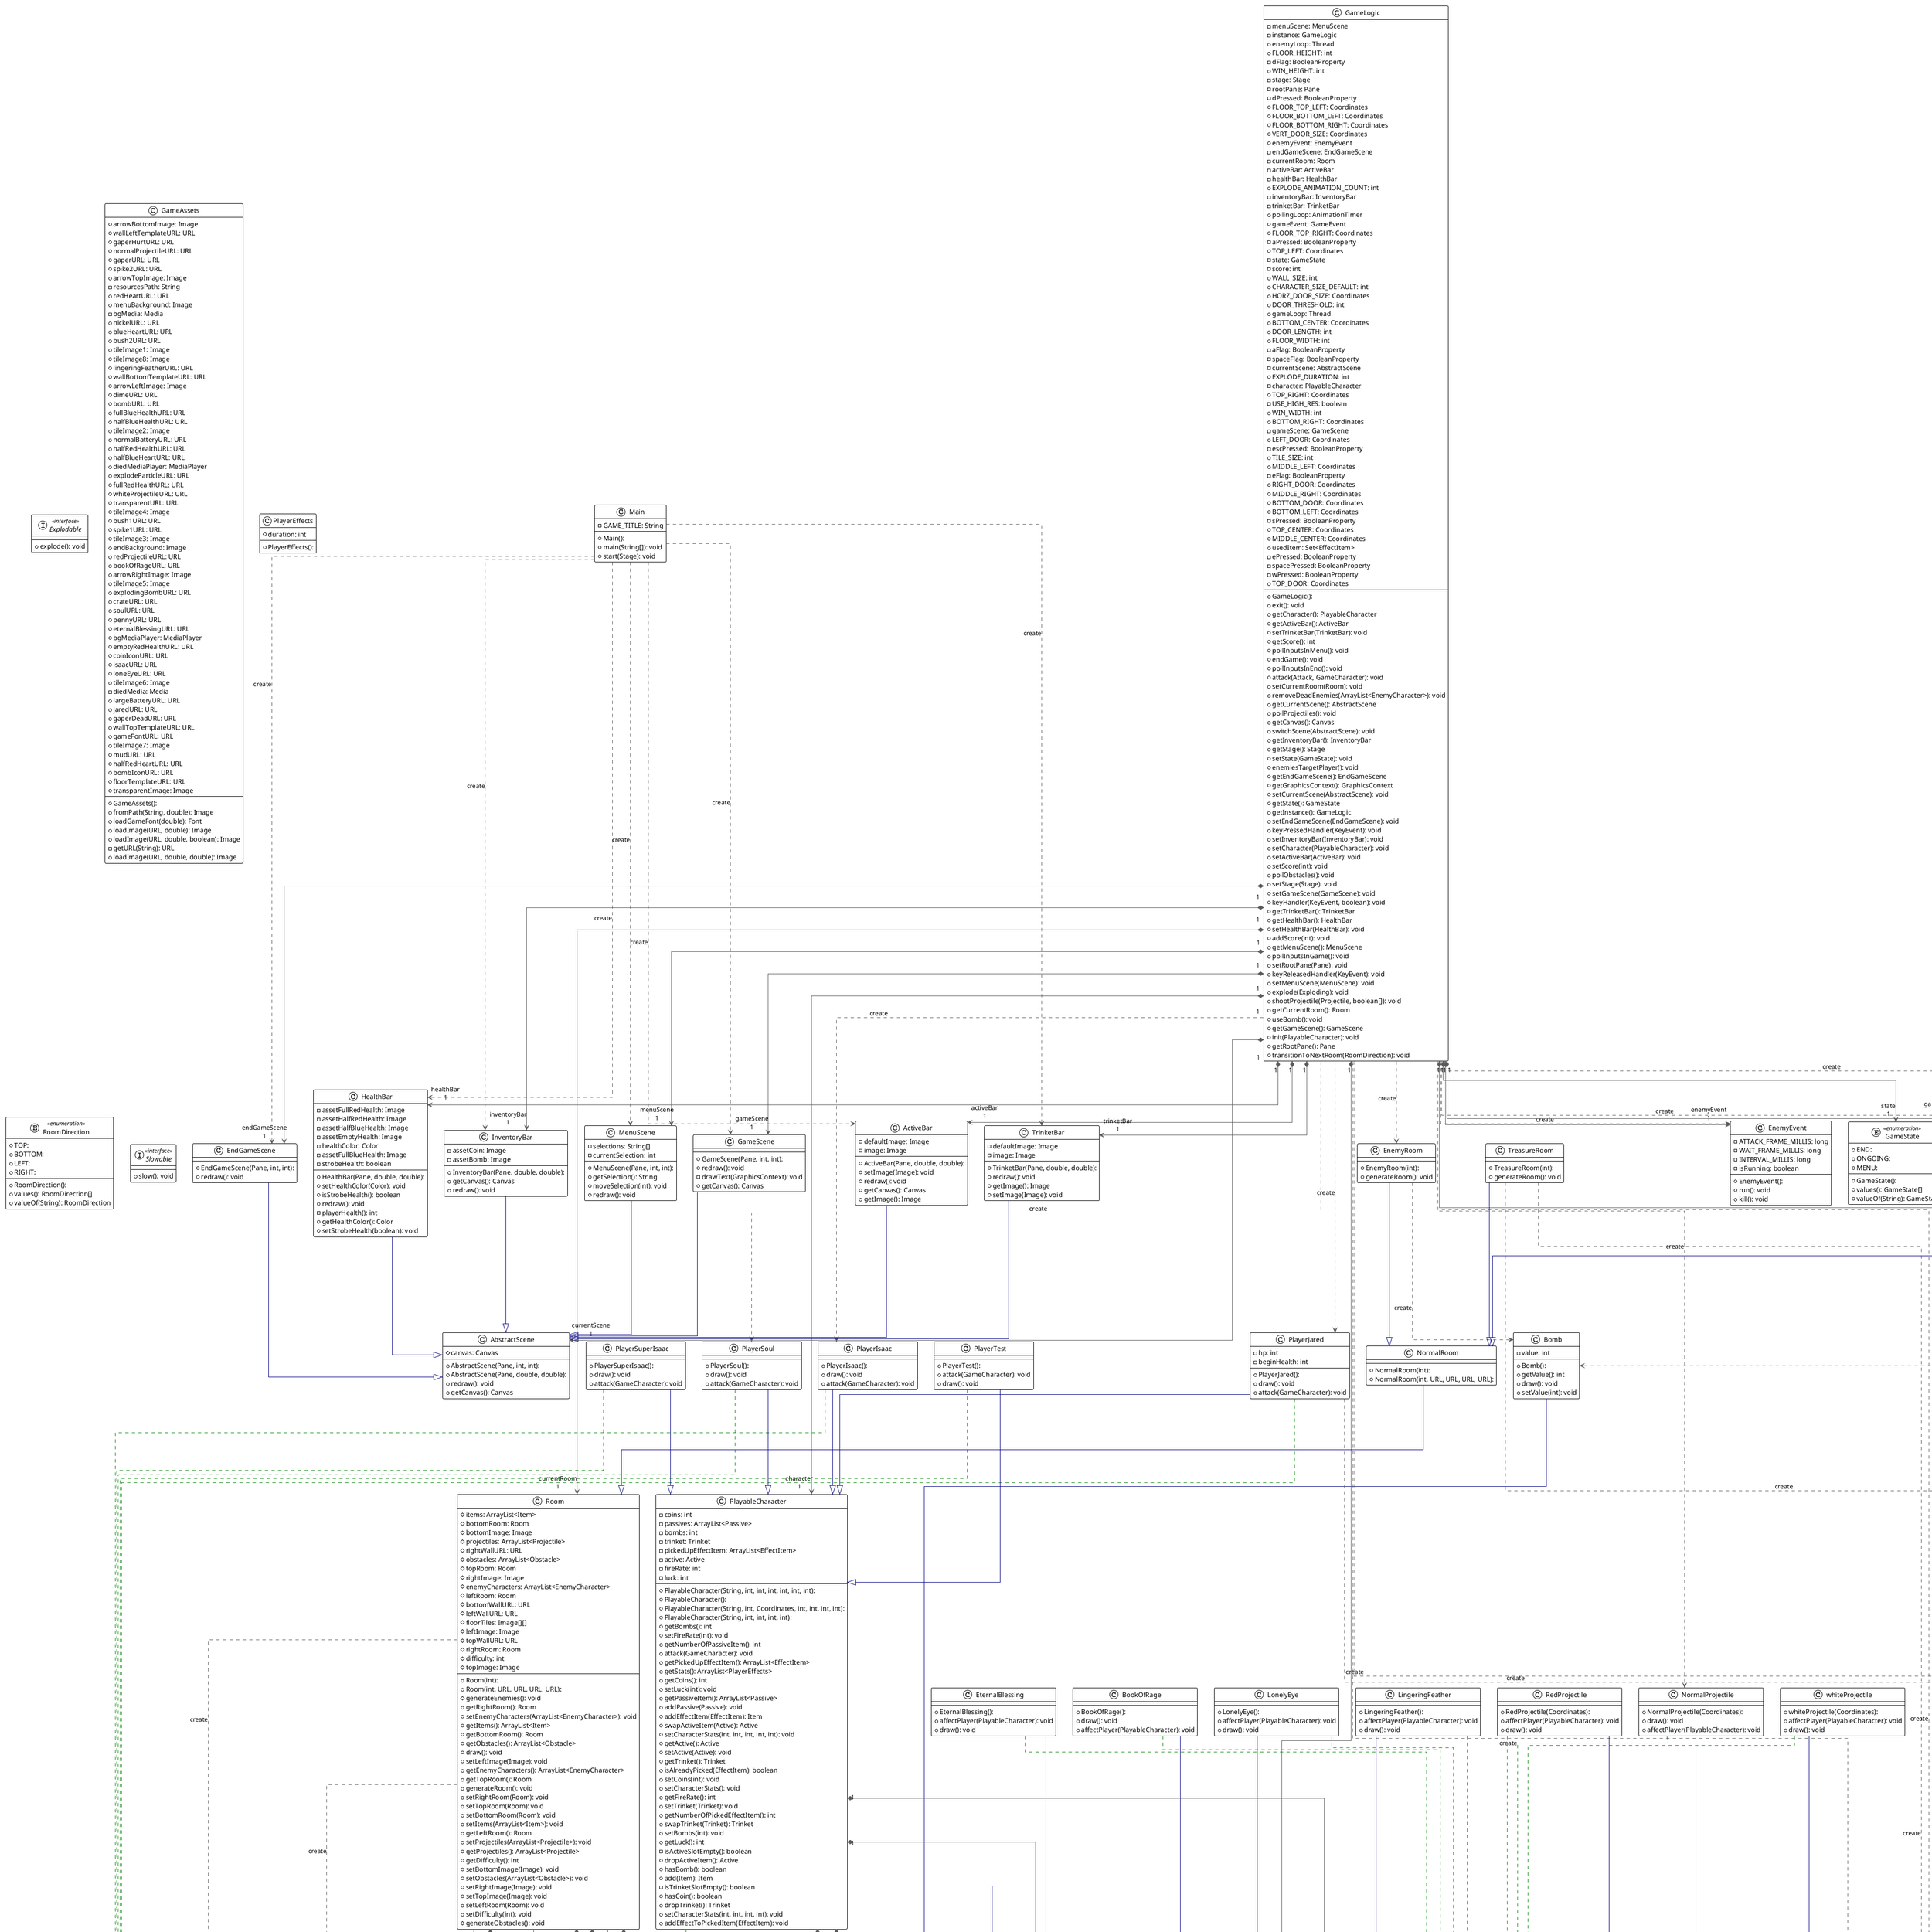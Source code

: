 @startuml

!theme plain
top to bottom direction
skinparam linetype ortho

class AbstractScene {
  + AbstractScene(Pane, int, int): 
  + AbstractScene(Pane, double, double): 
  # canvas: Canvas
  + redraw(): void
  + getCanvas(): Canvas
}
class Active {
  + Active(String, String, int): 
  + Active(String, int): 
  # charge: int
  # maxCharge: int
  + getMaxCharge(): int
  + use(): void
  + isAvailable(): boolean
  + getCharge(): int
  + setMaxCharge(int): void
  + setCharge(int): void
}
class ActiveBar {
  + ActiveBar(Pane, double, double): 
  - defaultImage: Image
  - image: Image
  + setImage(Image): void
  + redraw(): void
  + getCanvas(): Canvas
  + getImage(): Image
}
interface AffectPlayer << interface >> {
  + affectPlayer(PlayableCharacter): void
}
interface Attack << interface >> {
  + attack(GameCharacter): void
}
class Battery {
  + Battery(): 
  + Battery(int): 
  - power: int
  + draw(): void
  + addAssets(int): void
  + setPower(int): void
  + getPower(): int
}
class Bomb {
  + Bomb(): 
  - value: int
  + getValue(): int
  + draw(): void
  + setValue(int): void
}
class BookOfRage {
  + BookOfRage(): 
  + draw(): void
  + affectPlayer(PlayableCharacter): void
}
class Bush {
  + Bush(int): 
  + Bush(Bush): 
  + type: int
  + draw(): void
}
class CharacterHealth {
  + CharacterHealth(int, int, int, int): 
  + CharacterHealth(int): 
  + CharacterHealth(int, int): 
  - redHealth: int
  - maxBlueHealth: int
  - blueHealth: int
  - maxRedHealth: int
  - maxHealth: int
  + decreaseBlueHealth(int): void
  + removeRedHeartContainers(int): void
  + reduceHealth(int): void
  + setRedHealth(int): void
  + getRedHeartContainers(): int
  + setMaxBlueHealth(int): void
  + decreaseRedHealth(int): void
  + isDead(): boolean
  + setMaxRedHealth(int): void
  + getMaxRedHealth(): int
  + getBlueHealth(): int
  + displayHealthBar(): void
  + isExistEmptyBlueHeartContainers(): boolean
  + addRedHeartContainers(int): void
  + getAbsoluteTotalHealth(): int
  + setMaxHealth(int): void
  + getMaxBlueHealth(): int
  + fullyHeal(): void
  + addHealth(int, int): void
  + getRedHealth(): int
  - initializeHealth(): void
  + isExistEmptyRedHeartContainers(): boolean
  + addFullyHealRedHeartContainers(int): void
  + addFullHealth(int, int): void
  + setBlueHealth(int): void
  + getMaxHealth(): int
}
class Coin {
  + Coin(int): 
  - value: int
  - addAssets(int): void
  + getValue(): int
  + setValue(int): void
  + draw(): void
}
class Coordinates {
  + Coordinates(int): 
  + Coordinates(): 
  + Coordinates(int, int): 
  + Coordinates(Coordinates): 
  + x: int
  + y: int
  + minus(Coordinates): Coordinates
  + add(Coordinates): Coordinates
  + minus(int, int): Coordinates
  + clone(): Coordinates
  + toString(): String
  + getDistance(Coordinates): double
  + add(int, int): Coordinates
}
class Crate {
  + Crate(): 
  + Crate(Crate): 
  + draw(): void
}
interface Draw << interface >> {
  + draw(): void
}
interface Droppable << interface >> {
  + drop(): void
}
class EffectItem {
  + EffectItem(String, String): 
  - description: String
  + getDescription(): String
  + toString(): String
  + setDescription(String): void
}
class EndGameScene {
  + EndGameScene(Pane, int, int): 
  + redraw(): void
}
class EnemyBobo {
  + EnemyBobo(): 
  + draw(): void
}
class EnemyCharacter {
  + EnemyCharacter(String, int, Coordinates): 
  + EnemyCharacter(String, int, int, int): 
  + EnemyCharacter(): 
  - isAttacking: boolean
  + isAttacking(): boolean
  + setAttacking(boolean): void
}
class EnemyEvent {
  + EnemyEvent(): 
  - ATTACK_FRAME_MILLIS: long
  - WAIT_FRAME_MILLIS: long
  - INTERVAL_MILLIS: long
  - isRunning: boolean
  + run(): void
  + kill(): void
}
class EnemyGaper {
  + EnemyGaper(): 
  + draw(): void
  + attack(GameCharacter): void
}
class EnemyNecromancer {
  + EnemyNecromancer(): 
  + draw(): void
  + attack(GameCharacter): void
}
class EnemyRoom {
  + EnemyRoom(int): 
  + generateRoom(): void
}
class EnemySwamper {
  + EnemySwamper(): 
  + attack(GameCharacter): void
  + draw(): void
}
class EternalBlessing {
  + EternalBlessing(): 
  + affectPlayer(PlayableCharacter): void
  + draw(): void
}
interface Explodable << interface >> {
  + explode(): void
}
class Exploding {
  + Exploding(): 
  + draw(): void
}
class GameAssets {
  + GameAssets(): 
  + arrowBottomImage: Image
  + wallLeftTemplateURL: URL
  + gaperHurtURL: URL
  + normalProjectileURL: URL
  + gaperURL: URL
  + spike2URL: URL
  + arrowTopImage: Image
  - resourcesPath: String
  + redHeartURL: URL
  + menuBackground: Image
  - bgMedia: Media
  + nickelURL: URL
  + blueHeartURL: URL
  + bush2URL: URL
  + tileImage1: Image
  + tileImage8: Image
  + lingeringFeatherURL: URL
  + wallBottomTemplateURL: URL
  + arrowLeftImage: Image
  + dimeURL: URL
  + bombURL: URL
  + fullBlueHealthURL: URL
  + halfBlueHealthURL: URL
  + tileImage2: Image
  + normalBatteryURL: URL
  + halfRedHealthURL: URL
  + halfBlueHeartURL: URL
  + diedMediaPlayer: MediaPlayer
  + explodeParticleURL: URL
  + fullRedHealthURL: URL
  + whiteProjectileURL: URL
  + transparentURL: URL
  + tileImage4: Image
  + bush1URL: URL
  + spike1URL: URL
  + tileImage3: Image
  + endBackground: Image
  + redProjectileURL: URL
  + bookOfRageURL: URL
  + arrowRightImage: Image
  + tileImage5: Image
  + explodingBombURL: URL
  + crateURL: URL
  + soulURL: URL
  + pennyURL: URL
  + eternalBlessingURL: URL
  + bgMediaPlayer: MediaPlayer
  + emptyRedHealthURL: URL
  + coinIconURL: URL
  + isaacURL: URL
  + loneEyeURL: URL
  + tileImage6: Image
  - diedMedia: Media
  + largeBatteryURL: URL
  + jaredURL: URL
  + gaperDeadURL: URL
  + wallTopTemplateURL: URL
  + gameFontURL: URL
  + tileImage7: Image
  + mudURL: URL
  + halfRedHeartURL: URL
  + bombIconURL: URL
  + floorTemplateURL: URL
  + transparentImage: Image
  + fromPath(String, double): Image
  + loadGameFont(double): Font
  + loadImage(URL, double): Image
  + loadImage(URL, double, boolean): Image
  - getURL(String): URL
  + loadImage(URL, double, double): Image
}
class GameCharacter {
  + GameCharacter(String, int, int, Coordinates): 
  + GameCharacter(String, int, int, int, int): 
  + GameCharacter(String, int, int, int, int, Coordinates): 
  + GameCharacter(String, int, Coordinates): 
  + GameCharacter(String, int, int, int, int, int, int): 
  + GameCharacter(): 
  + GameCharacter(String, int, int, int): 
  # name: String
  # speed: int
  # assetDefaultImage: Image
  # damage: int
  # assetDeadAnimation: Image
  # height: int
  # isInvincible: boolean
  # coordinate: Coordinates
  # assetImage: Image
  # assetHurtAnimation: Image
  # width: int
  + setDamage(int): void
  + setAssetImage(Image): void
  + getHeight(): int
  + setRedHealth(int, int): void
  + setWidth(int): void
  + getWidth(): int
  + isInvincible(): boolean
  + setBlueHealth(int, int): void
  + getAssetImage(): Image
  + setAssetHurtAnimation(Image): void
  + setInvincible(boolean): void
  + setCoordinate(Coordinates): void
  + setHeight(int): void
  + setSpeed(int): void
  + getDamage(): int
  + drawShadow(GraphicsContext): void
  + getAssetDefaultImage(): Image
  + setCoordinate(int, int): void
  + setName(String): void
  + getAssetDeadAnimation(): Image
  + getCoordinate(): Coordinates
  + setAssetDeadAnimation(Image): void
  + getAssetHurtAnimation(): Image
  + setAssetDefaultImage(Image): void
  + getName(): String
  + getSpeed(): int
}
class GameEvent {
  + GameEvent(): 
  - INTERVAL_MILLIS: long
  - isRunning: boolean
  - STROBE_HEALTH_MILLIS: long
  - itemCollisionEvent(): void
  + kill(): void
  + run(): void
  - doorCollisionEvent(): void
  - getDeadEnemies(): ArrayList<EnemyCharacter>
}
class GameLogic {
  + GameLogic(): 
  - menuScene: MenuScene
  - instance: GameLogic
  + enemyLoop: Thread
  + FLOOR_HEIGHT: int
  - dFlag: BooleanProperty
  + WIN_HEIGHT: int
  - stage: Stage
  - rootPane: Pane
  - dPressed: BooleanProperty
  + FLOOR_TOP_LEFT: Coordinates
  + FLOOR_BOTTOM_LEFT: Coordinates
  + FLOOR_BOTTOM_RIGHT: Coordinates
  + VERT_DOOR_SIZE: Coordinates
  + enemyEvent: EnemyEvent
  - endGameScene: EndGameScene
  - currentRoom: Room
  - activeBar: ActiveBar
  - healthBar: HealthBar
  + EXPLODE_ANIMATION_COUNT: int
  - inventoryBar: InventoryBar
  - trinketBar: TrinketBar
  + pollingLoop: AnimationTimer
  + gameEvent: GameEvent
  + FLOOR_TOP_RIGHT: Coordinates
  - aPressed: BooleanProperty
  + TOP_LEFT: Coordinates
  - state: GameState
  - score: int
  + WALL_SIZE: int
  + CHARACTER_SIZE_DEFAULT: int
  + HORZ_DOOR_SIZE: Coordinates
  + DOOR_THRESHOLD: int
  + gameLoop: Thread
  + BOTTOM_CENTER: Coordinates
  + DOOR_LENGTH: int
  + FLOOR_WIDTH: int
  - aFlag: BooleanProperty
  - spaceFlag: BooleanProperty
  - currentScene: AbstractScene
  + EXPLODE_DURATION: int
  - character: PlayableCharacter
  + TOP_RIGHT: Coordinates
  - USE_HIGH_RES: boolean
  + WIN_WIDTH: int
  + BOTTOM_RIGHT: Coordinates
  - gameScene: GameScene
  + LEFT_DOOR: Coordinates
  - escPressed: BooleanProperty
  + TILE_SIZE: int
  + MIDDLE_LEFT: Coordinates
  - eFlag: BooleanProperty
  + RIGHT_DOOR: Coordinates
  + MIDDLE_RIGHT: Coordinates
  + BOTTOM_DOOR: Coordinates
  + BOTTOM_LEFT: Coordinates
  - sPressed: BooleanProperty
  + TOP_CENTER: Coordinates
  + MIDDLE_CENTER: Coordinates
  + usedItem: Set<EffectItem>
  - ePressed: BooleanProperty
  - spacePressed: BooleanProperty
  - wPressed: BooleanProperty
  + TOP_DOOR: Coordinates
  + exit(): void
  + getCharacter(): PlayableCharacter
  + getActiveBar(): ActiveBar
  + setTrinketBar(TrinketBar): void
  + getScore(): int
  + pollInputsInMenu(): void
  + endGame(): void
  + pollInputsInEnd(): void
  + attack(Attack, GameCharacter): void
  + setCurrentRoom(Room): void
  + removeDeadEnemies(ArrayList<EnemyCharacter>): void
  + getCurrentScene(): AbstractScene
  + pollProjectiles(): void
  + getCanvas(): Canvas
  + switchScene(AbstractScene): void
  + getInventoryBar(): InventoryBar
  + getStage(): Stage
  + setState(GameState): void
  + enemiesTargetPlayer(): void
  + getEndGameScene(): EndGameScene
  + getGraphicsContext(): GraphicsContext
  + setCurrentScene(AbstractScene): void
  + getState(): GameState
  + getInstance(): GameLogic
  + setEndGameScene(EndGameScene): void
  + keyPressedHandler(KeyEvent): void
  + setInventoryBar(InventoryBar): void
  + setCharacter(PlayableCharacter): void
  + setActiveBar(ActiveBar): void
  + setScore(int): void
  + pollObstacles(): void
  + setStage(Stage): void
  + setGameScene(GameScene): void
  + keyHandler(KeyEvent, boolean): void
  + getTrinketBar(): TrinketBar
  + getHealthBar(): HealthBar
  + setHealthBar(HealthBar): void
  + addScore(int): void
  + getMenuScene(): MenuScene
  + pollInputsInGame(): void
  + setRootPane(Pane): void
  + keyReleasedHandler(KeyEvent): void
  + setMenuScene(MenuScene): void
  + explode(Exploding): void
  + shootProjectile(Projectile, boolean[]): void
  + getCurrentRoom(): Room
  + useBomb(): void
  + getGameScene(): GameScene
  + init(PlayableCharacter): void
  + getRootPane(): Pane
  + transitionToNextRoom(RoomDirection): void
}
class GameScene {
  + GameScene(Pane, int, int): 
  + redraw(): void
  - drawText(GraphicsContext): void
  + getCanvas(): Canvas
}
enum GameState << enumeration >> {
  + GameState(): 
  + END: 
  + ONGOING: 
  + MENU: 
  + values(): GameState[]
  + valueOf(String): GameState
}
class GameUtils {
  + GameUtils(): 
  - itemList: ArrayList<Class<Item>>
  - FLOOR_TILES: Image[]
  + isWithinRange(Coordinates, Coordinates, int): boolean
  + isCollided(GameCharacter, GameCharacter): boolean
  + inBound(Coordinates, int, int): boolean
  + outOfBound(Coordinates, int, int): boolean
  + isWithinRange(Item, GameCharacter, int): boolean
  - newObstacles(): Obstacle[]
  + hasBeenUsed(EffectItem): boolean
  + randomizeNextRoom(): Room?
  + obstacleRandomizer(int): ArrayList<Pair<Coordinates, Obstacle>>
  + getRandomEffectItem(): EffectItem
  + isCollided(GameCharacter, Coordinates, Coordinates): boolean
  + coordinatesRandomizer(): Coordinates
  + isCollided(GameCharacter, Item): boolean
  + addToUsed(EffectItem): void
  + resetUsedItem(): void
  + isWithinRange(GameCharacter, GameCharacter, int): boolean
  + tilesRandomizer(int, int): Image[][]
}
class HealthBar {
  + HealthBar(Pane, double, double): 
  - assetFullRedHealth: Image
  - assetHalfRedHealth: Image
  - assetHalfBlueHealth: Image
  - assetEmptyHealth: Image
  - healthColor: Color
  - assetFullBlueHealth: Image
  - strobeHealth: boolean
  + setHealthColor(Color): void
  + isStrobeHealth(): boolean
  + redraw(): void
  - playerHealth(): int
  + getHealthColor(): Color
  + setStrobeHealth(boolean): void
}
class Heart {
  + Heart(String, int, int): 
  - value: int
  - type: int
  + setType(int): void
  + draw(): void
  + getValue(): int
  + getType(): int
  + setValue(int): void
}
class InventoryBar {
  + InventoryBar(Pane, double, double): 
  - assetCoin: Image
  - assetBomb: Image
  + getCanvas(): Canvas
  + redraw(): void
}
class Item {
  + Item(String): 
  # size: int
  # name: String
  # canNowPicked: boolean
  # coordinate: Coordinates
  # assetImage: Image
  + getName(): String
  + setName(String): void
  + getAssetImage(): Image
  + setSize(int): void
  + isCanNowPicked(): boolean
  + setCoordinate(Coordinates): void
  + getSize(): int
  + setAssetImage(Image): void
  + setCanNowPicked(boolean): void
  + getCoordinate(): Coordinates
}
class LingeringFeather {
  + LingeringFeather(): 
  + affectPlayer(PlayableCharacter): void
  + draw(): void
}
class LonelyEye {
  + LonelyEye(): 
  + affectPlayer(PlayableCharacter): void
  + draw(): void
}
class Main {
  + Main(): 
  - GAME_TITLE: String
  + main(String[]): void
  + start(Stage): void
}
class MenuScene {
  + MenuScene(Pane, int, int): 
  - selections: String[]
  - currentSelection: int
  + getSelection(): String
  + moveSelection(int): void
  + redraw(): void
}
class Mud {
  + Mud(): 
  + Mud(Mud): 
  + draw(): void
}
class NormalProjectile {
  + NormalProjectile(Coordinates): 
  + draw(): void
  + affectPlayer(PlayableCharacter): void
}
class NormalRoom {
  + NormalRoom(int): 
  + NormalRoom(int, URL, URL, URL, URL): 
}
class Obstacle {
  + Obstacle(int): 
  # height: int
  # image: Image
  # size: int
  # coordinates: Coordinates
  # name: String
  + setSize(int): void
  + getImage(): Image
  + getCoordinates(): Coordinates
  + getName(): String
  + getHeight(): int
  + setHeight(int): void
  + setImage(Image): void
  + setName(String): void
  + getSize(): int
  + setCoordinates(Coordinates): void
}
class Passive {
  + Passive(String, String): 
  + Passive(String): 
}
interface Pickable << interface >> {
  + picked: boolean
}
class PlayableCharacter {
  + PlayableCharacter(String, int, int, int, int, int, int): 
  + PlayableCharacter(): 
  + PlayableCharacter(String, int, Coordinates, int, int, int, int): 
  + PlayableCharacter(String, int, int, int, int): 
  - coins: int
  - passives: ArrayList<Passive>
  - bombs: int
  - trinket: Trinket
  - pickedUpEffectItem: ArrayList<EffectItem>
  - active: Active
  - fireRate: int
  - luck: int
  + getBombs(): int
  + setFireRate(int): void
  + getNumberOfPassiveItem(): int
  + attack(GameCharacter): void
  + getPickedUpEffectItem(): ArrayList<EffectItem>
  + getStats(): ArrayList<PlayerEffects>
  + getCoins(): int
  + setLuck(int): void
  + getPassiveItem(): ArrayList<Passive>
  + addPassive(Passive): void
  + addEffectItem(EffectItem): Item
  + swapActiveItem(Active): Active
  + setCharacterStats(int, int, int, int, int): void
  + getActive(): Active
  + setActive(Active): void
  + getTrinket(): Trinket
  + isAlreadyPicked(EffectItem): boolean
  + setCoins(int): void
  + setCharacterStats(): void
  + getFireRate(): int
  + setTrinket(Trinket): void
  + getNumberOfPickedEffectItem(): int
  + swapTrinket(Trinket): Trinket
  + setBombs(int): void
  + getLuck(): int
  - isActiveSlotEmpty(): boolean
  + dropActiveItem(): Active
  + hasBomb(): boolean
  + add(Item): Item
  - isTrinketSlotEmpty(): boolean
  + hasCoin(): boolean
  + dropTrinket(): Trinket
  + setCharacterStats(int, int, int, int): void
  + addEffectToPickedItem(EffectItem): void
}
class PlayerEffects {
  + PlayerEffects(): 
  # duration: int
}
class PlayerIsaac {
  + PlayerIsaac(): 
  + draw(): void
  + attack(GameCharacter): void
}
class PlayerJared {
  + PlayerJared(): 
  - hp: int
  - beginHealth: int
  + draw(): void
  + attack(GameCharacter): void
}
class PlayerSoul {
  + PlayerSoul(): 
  + draw(): void
  + attack(GameCharacter): void
}
class PlayerSuperIsaac {
  + PlayerSuperIsaac(): 
  + draw(): void
  + attack(GameCharacter): void
}
class PlayerTest {
  + PlayerTest(): 
  + attack(GameCharacter): void
  + draw(): void
}
class PocketItem {
  + PocketItem(String): 
}
class Projectile {
  + Projectile(int, Coordinates): 
  + Projectile(String, Coordinates): 
  + Projectile(String, int, Coordinates): 
  + Projectile(String, int, int, Coordinates): 
  # size: int
  # directions: boolean[]
  # speed: int
  # coordinate: Coordinates
  # image: Image
  # name: String
  # damage: int
  + getSize(): int
  + getSpeed(): int
  + getImage(): Image
  + setImage(Image): void
  + setSpeed(int): void
  + setDamage(int): void
  + setSize(int): void
  + getDamage(): int
  + setName(String): void
  + getName(): String
  + setDirections(boolean[]): void
  + getCoordinate(): Coordinates
  + setCoordinate(Coordinates): void
  + getDirections(): boolean[]
}
class RandomIntRange {
  + RandomIntRange(int, int): 
  + result: int
  + rMin: int
  + rMax: int
  + next(): int
  + getResult(): int
  + createNewResult(int, int): void
}
class RedProjectile {
  + RedProjectile(Coordinates): 
  + affectPlayer(PlayableCharacter): void
  + draw(): void
}
class Room {
  + Room(int): 
  + Room(int, URL, URL, URL, URL): 
  # items: ArrayList<Item>
  # bottomRoom: Room
  # bottomImage: Image
  # projectiles: ArrayList<Projectile>
  # rightWallURL: URL
  # obstacles: ArrayList<Obstacle>
  # topRoom: Room
  # rightImage: Image
  # enemyCharacters: ArrayList<EnemyCharacter>
  # leftRoom: Room
  # bottomWallURL: URL
  # leftWallURL: URL
  # floorTiles: Image[][]
  # leftImage: Image
  # topWallURL: URL
  # rightRoom: Room
  # difficulty: int
  # topImage: Image
  # generateEnemies(): void
  + getRightRoom(): Room
  + setEnemyCharacters(ArrayList<EnemyCharacter>): void
  + getItems(): ArrayList<Item>
  + getBottomRoom(): Room
  + getObstacles(): ArrayList<Obstacle>
  + draw(): void
  + setLeftImage(Image): void
  + getEnemyCharacters(): ArrayList<EnemyCharacter>
  + getTopRoom(): Room
  + generateRoom(): void
  + setRightRoom(Room): void
  + setTopRoom(Room): void
  + setBottomRoom(Room): void
  + setItems(ArrayList<Item>): void
  + getLeftRoom(): Room
  + setProjectiles(ArrayList<Projectile>): void
  + getProjectiles(): ArrayList<Projectile>
  + getDifficulty(): int
  + setBottomImage(Image): void
  + setObstacles(ArrayList<Obstacle>): void
  + setRightImage(Image): void
  + setTopImage(Image): void
  + setLeftRoom(Room): void
  + setDifficulty(int): void
  # generateObstacles(): void
}
enum RoomDirection << enumeration >> {
  + RoomDirection(): 
  + TOP: 
  + BOTTOM: 
  + LEFT: 
  + RIGHT: 
  + values(): RoomDirection[]
  + valueOf(String): RoomDirection
}
interface Slowable << interface >> {
  + slow(): void
}
class SpawnRoom {
  + SpawnRoom(int): 
  + generateRoom(): void
}
class Spike {
  + Spike(int): 
  + Spike(Spike): 
  + type: int
  + draw(): void
}
class TreasureRoom {
  + TreasureRoom(int): 
  + generateRoom(): void
}
class Trinket {
  + Trinket(String, String): 
  + drop(): void
}
class TrinketBar {
  + TrinketBar(Pane, double, double): 
  - defaultImage: Image
  - image: Image
  + redraw(): void
  + getImage(): Image
  + setImage(Image): void
}
interface Usable << interface >> {
  + use(): void
}
class Water {
  + Water(Water): 
  + Water(): 
  + draw(): void
}
class whiteProjectile {
  + whiteProjectile(Coordinates): 
  + affectPlayer(PlayableCharacter): void
  + draw(): void
}

Active             -[#000082,plain]-^  EffectItem        
Active             -[#008200,dashed]-^  Usable            
ActiveBar          -[#000082,plain]-^  AbstractScene     
Battery            -[#000082,plain]-^  PocketItem        
Bomb               -[#000082,plain]-^  PocketItem        
BookOfRage         -[#000082,plain]-^  Active            
BookOfRage         -[#008200,dashed]-^  AffectPlayer      
Bush               -[#008200,dashed]-^  Draw              
Bush               -[#000082,plain]-^  Obstacle          
Coin               -[#000082,plain]-^  PocketItem        
Crate              -[#000082,plain]-^  Obstacle          
EffectItem         -[#000082,plain]-^  Item              
EndGameScene       -[#000082,plain]-^  AbstractScene     
EnemyBobo          -[#000082,plain]-^  EnemyCharacter    
EnemyCharacter     -[#000082,plain]-^  GameCharacter     
EnemyGaper         -[#008200,dashed]-^  Attack            
EnemyGaper         -[#000082,plain]-^  EnemyCharacter    
EnemyNecromancer   -[#008200,dashed]-^  Attack            
EnemyNecromancer   -[#000082,plain]-^  EnemyCharacter    
EnemyRoom          -[#595959,dashed]->  Bomb              : "«create»"
EnemyRoom          -[#000082,plain]-^  NormalRoom        
EnemySwamper       -[#008200,dashed]-^  Attack            
EnemySwamper       -[#000082,plain]-^  EnemyCharacter    
EternalBlessing    -[#008200,dashed]-^  AffectPlayer      
EternalBlessing    -[#000082,plain]-^  Passive           
Exploding          -[#000082,plain]-^  Item              
GameCharacter      -[#000082,plain]-^  CharacterHealth   
GameCharacter     "1" *-[#595959,plain]-> "coordinate\n1" Coordinates       
GameCharacter      -[#595959,dashed]->  Coordinates       : "«create»"
GameCharacter      -[#008200,dashed]-^  Draw              
GameLogic         "1" *-[#595959,plain]-> "currentScene\n1" AbstractScene     
GameLogic         "1" *-[#595959,plain]-> "activeBar\n1" ActiveBar         
GameLogic         "1" *-[#595959,plain]-> "TOP_LEFT\n1" Coordinates       
GameLogic          -[#595959,dashed]->  Coordinates       : "«create»"
GameLogic         "1" *-[#595959,plain]-> "usedItem\n*" EffectItem        
GameLogic         "1" *-[#595959,plain]-> "endGameScene\n1" EndGameScene      
GameLogic          -[#595959,dashed]->  EnemyEvent        : "«create»"
GameLogic         "1" *-[#595959,plain]-> "enemyEvent\n1" EnemyEvent        
GameLogic          -[#595959,dashed]->  EnemyRoom         : "«create»"
GameLogic          -[#595959,dashed]->  Exploding         : "«create»"
GameLogic          -[#595959,dashed]->  GameEvent         : "«create»"
GameLogic         "1" *-[#595959,plain]-> "gameEvent\n1" GameEvent         
GameLogic         "1" *-[#595959,plain]-> "gameScene\n1" GameScene         
GameLogic         "1" *-[#595959,plain]-> "state\n1" GameState         
GameLogic         "1" *-[#595959,plain]-> "healthBar\n1" HealthBar         
GameLogic         "1" *-[#595959,plain]-> "inventoryBar\n1" InventoryBar      
GameLogic         "1" *-[#595959,plain]-> "menuScene\n1" MenuScene         
GameLogic          -[#595959,dashed]->  NormalProjectile  : "«create»"
GameLogic         "1" *-[#595959,plain]-> "character\n1" PlayableCharacter 
GameLogic          -[#595959,dashed]->  PlayerIsaac       : "«create»"
GameLogic          -[#595959,dashed]->  PlayerJared       : "«create»"
GameLogic          -[#595959,dashed]->  PlayerSoul        : "«create»"
GameLogic          -[#595959,dashed]->  RandomIntRange    : "«create»"
GameLogic         "1" *-[#595959,plain]-> "currentRoom\n1" Room              
GameLogic          -[#595959,dashed]->  SpawnRoom         : "«create»"
GameLogic         "1" *-[#595959,plain]-> "trinketBar\n1" TrinketBar        
GameScene          -[#000082,plain]-^  AbstractScene     
GameUtils          -[#595959,dashed]->  Bush              : "«create»"
GameUtils          -[#595959,dashed]->  Coordinates       : "«create»"
GameUtils          -[#595959,dashed]->  Crate             : "«create»"
GameUtils          -[#595959,dashed]->  Mud               : "«create»"
GameUtils          -[#595959,dashed]->  Obstacle          : "«create»"
GameUtils          -[#595959,dashed]->  RandomIntRange    : "«create»"
GameUtils          -[#595959,dashed]->  Spike             : "«create»"
GameUtils          -[#595959,dashed]->  Water             : "«create»"
HealthBar          -[#000082,plain]-^  AbstractScene     
Heart              -[#000082,plain]-^  PocketItem        
InventoryBar       -[#000082,plain]-^  AbstractScene     
Item              "1" *-[#595959,plain]-> "coordinate\n1" Coordinates       
Item               -[#008200,dashed]-^  Draw              
Item               -[#008200,dashed]-^  Pickable          
LingeringFeather   -[#008200,dashed]-^  AffectPlayer      
LingeringFeather   -[#000082,plain]-^  Trinket           
LonelyEye          -[#008200,dashed]-^  AffectPlayer      
LonelyEye          -[#000082,plain]-^  EffectItem        
Main               -[#595959,dashed]->  ActiveBar         : "«create»"
Main               -[#595959,dashed]->  EndGameScene      : "«create»"
Main               -[#595959,dashed]->  GameScene         : "«create»"
Main               -[#595959,dashed]->  HealthBar         : "«create»"
Main               -[#595959,dashed]->  InventoryBar      : "«create»"
Main               -[#595959,dashed]->  MenuScene         : "«create»"
Main               -[#595959,dashed]->  TrinketBar        : "«create»"
MenuScene          -[#000082,plain]-^  AbstractScene     
Mud                -[#000082,plain]-^  Obstacle          
NormalProjectile   -[#008200,dashed]-^  AffectPlayer      
NormalProjectile   -[#000082,plain]-^  Projectile        
NormalRoom         -[#000082,plain]-^  Room              
Obstacle          "1" *-[#595959,plain]-> "coordinates\n1" Coordinates       
Obstacle           -[#008200,dashed]-^  Draw              
Passive            -[#000082,plain]-^  EffectItem        
Passive            -[#008200,dashed]-^  Pickable          
PlayableCharacter "1" *-[#595959,plain]-> "active\n1" Active            
PlayableCharacter  -[#008200,dashed]-^  Attack            
PlayableCharacter "1" *-[#595959,plain]-> "pickedUpEffectItem\n*" EffectItem        
PlayableCharacter  -[#000082,plain]-^  GameCharacter     
PlayableCharacter "1" *-[#595959,plain]-> "passives\n*" Passive           
PlayableCharacter "1" *-[#595959,plain]-> "trinket\n1" Trinket           
PlayerIsaac        -[#008200,dashed]-^  Attack            
PlayerIsaac        -[#000082,plain]-^  PlayableCharacter 
PlayerJared        -[#008200,dashed]-^  Attack            
PlayerJared        -[#000082,plain]-^  PlayableCharacter 
PlayerJared        -[#595959,dashed]->  RandomIntRange    : "«create»"
PlayerSoul         -[#008200,dashed]-^  Attack            
PlayerSoul         -[#000082,plain]-^  PlayableCharacter 
PlayerSuperIsaac   -[#008200,dashed]-^  Attack            
PlayerSuperIsaac   -[#000082,plain]-^  PlayableCharacter 
PlayerTest         -[#008200,dashed]-^  Attack            
PlayerTest         -[#000082,plain]-^  PlayableCharacter 
PocketItem         -[#000082,plain]-^  Item              
PocketItem         -[#008200,dashed]-^  Pickable          
Projectile        "1" *-[#595959,plain]-> "coordinate\n1" Coordinates       
Projectile         -[#008200,dashed]-^  Draw              
RedProjectile      -[#008200,dashed]-^  AffectPlayer      
RedProjectile      -[#000082,plain]-^  Projectile        
Room               -[#008200,dashed]-^  Draw              
Room               -[#595959,dashed]->  EnemyBobo         : "«create»"
Room              "1" *-[#595959,plain]-> "enemyCharacters\n*" EnemyCharacter    
Room               -[#595959,dashed]->  EnemyGaper        : "«create»"
Room               -[#595959,dashed]->  EnemyNecromancer  : "«create»"
Room               -[#595959,dashed]->  EnemySwamper      : "«create»"
Room              "1" *-[#595959,plain]-> "items\n*" Item              
Room              "1" *-[#595959,plain]-> "obstacles\n*" Obstacle          
Room              "1" *-[#595959,plain]-> "projectiles\n*" Projectile        
SpawnRoom          -[#595959,dashed]->  Bomb              : "«create»"
SpawnRoom          -[#000082,plain]-^  NormalRoom        
Spike              -[#000082,plain]-^  Obstacle          
TreasureRoom       -[#595959,dashed]->  Coordinates       : "«create»"
TreasureRoom       -[#595959,dashed]->  Crate             : "«create»"
TreasureRoom       -[#000082,plain]-^  NormalRoom        
Trinket            -[#008200,dashed]-^  Droppable         
Trinket            -[#000082,plain]-^  EffectItem        
TrinketBar         -[#000082,plain]-^  AbstractScene     
Water              -[#000082,plain]-^  Obstacle          
whiteProjectile    -[#008200,dashed]-^  AffectPlayer      
whiteProjectile    -[#000082,plain]-^  Projectile        
@enduml
